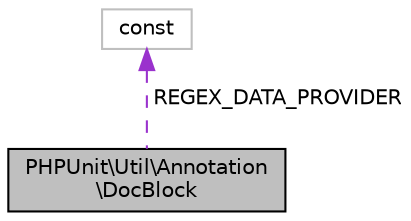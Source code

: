digraph "PHPUnit\Util\Annotation\DocBlock"
{
  edge [fontname="Helvetica",fontsize="10",labelfontname="Helvetica",labelfontsize="10"];
  node [fontname="Helvetica",fontsize="10",shape=record];
  Node1 [label="PHPUnit\\Util\\Annotation\l\\DocBlock",height=0.2,width=0.4,color="black", fillcolor="grey75", style="filled", fontcolor="black"];
  Node2 -> Node1 [dir="back",color="darkorchid3",fontsize="10",style="dashed",label=" REGEX_DATA_PROVIDER" ,fontname="Helvetica"];
  Node2 [label="const",height=0.2,width=0.4,color="grey75", fillcolor="white", style="filled"];
}

